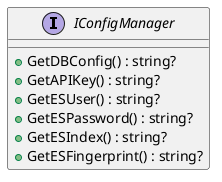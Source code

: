 @startuml
interface IConfigManager {
    + GetDBConfig() : string?
    + GetAPIKey() : string?
    + GetESUser() : string?
    + GetESPassword() : string?
    + GetESIndex() : string?
    + GetESFingerprint() : string?
}
@enduml
